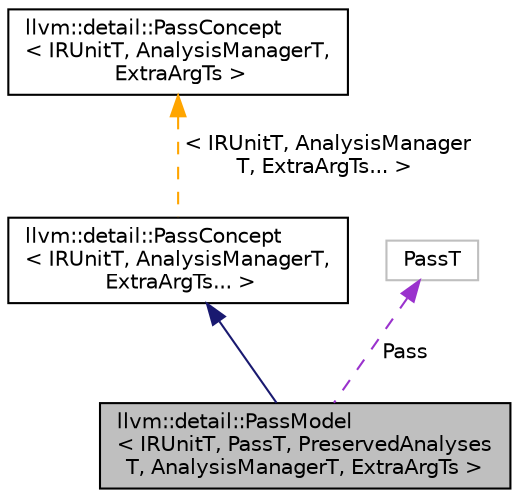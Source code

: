 digraph "llvm::detail::PassModel&lt; IRUnitT, PassT, PreservedAnalysesT, AnalysisManagerT, ExtraArgTs &gt;"
{
 // LATEX_PDF_SIZE
  bgcolor="transparent";
  edge [fontname="Helvetica",fontsize="10",labelfontname="Helvetica",labelfontsize="10"];
  node [fontname="Helvetica",fontsize="10",shape=record];
  Node1 [label="llvm::detail::PassModel\l\< IRUnitT, PassT, PreservedAnalyses\lT, AnalysisManagerT, ExtraArgTs \>",height=0.2,width=0.4,color="black", fillcolor="grey75", style="filled", fontcolor="black",tooltip="A template wrapper used to implement the polymorphic API."];
  Node2 -> Node1 [dir="back",color="midnightblue",fontsize="10",style="solid",fontname="Helvetica"];
  Node2 [label="llvm::detail::PassConcept\l\< IRUnitT, AnalysisManagerT,\l ExtraArgTs... \>",height=0.2,width=0.4,color="black",URL="$structllvm_1_1detail_1_1PassConcept.html",tooltip=" "];
  Node3 -> Node2 [dir="back",color="orange",fontsize="10",style="dashed",label=" \< IRUnitT, AnalysisManager\lT, ExtraArgTs... \>" ,fontname="Helvetica"];
  Node3 [label="llvm::detail::PassConcept\l\< IRUnitT, AnalysisManagerT,\l ExtraArgTs \>",height=0.2,width=0.4,color="black",URL="$structllvm_1_1detail_1_1PassConcept.html",tooltip="Template for the abstract base class used to dispatch polymorphically over pass objects."];
  Node4 -> Node1 [dir="back",color="darkorchid3",fontsize="10",style="dashed",label=" Pass" ,fontname="Helvetica"];
  Node4 [label="PassT",height=0.2,width=0.4,color="grey75",tooltip=" "];
}
